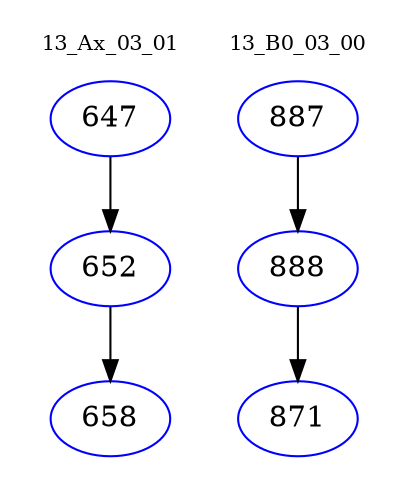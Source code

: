 digraph{
subgraph cluster_0 {
color = white
label = "13_Ax_03_01";
fontsize=10;
T0_647 [label="647", color="blue"]
T0_647 -> T0_652 [color="black"]
T0_652 [label="652", color="blue"]
T0_652 -> T0_658 [color="black"]
T0_658 [label="658", color="blue"]
}
subgraph cluster_1 {
color = white
label = "13_B0_03_00";
fontsize=10;
T1_887 [label="887", color="blue"]
T1_887 -> T1_888 [color="black"]
T1_888 [label="888", color="blue"]
T1_888 -> T1_871 [color="black"]
T1_871 [label="871", color="blue"]
}
}
